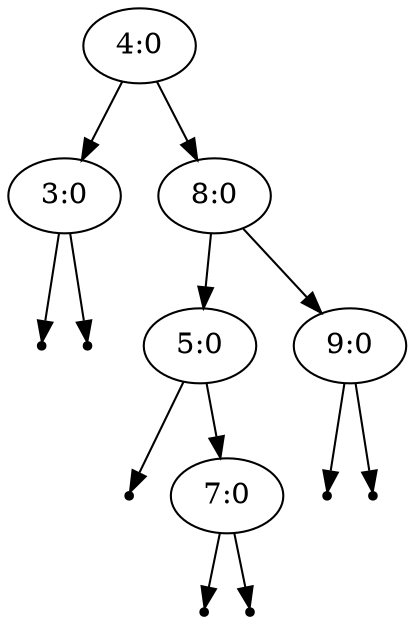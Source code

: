digraph {
"1"[label="4:0"];
"2"[label="3:0"];
"3" [shape=point];
"4" [shape=point];
"2" -> "3";
"2" -> "4";
"5"[label="8:0"];
"6"[label="5:0"];
"7" [shape=point];
"8"[label="7:0"];
"9" [shape=point];
"10" [shape=point];
"8" -> "9";
"8" -> "10";
"6" -> "7";
"6" -> "8";
"11"[label="9:0"];
"12" [shape=point];
"13" [shape=point];
"11" -> "12";
"11" -> "13";
"5" -> "6";
"5" -> "11";
"1" -> "2";
"1" -> "5";
}
